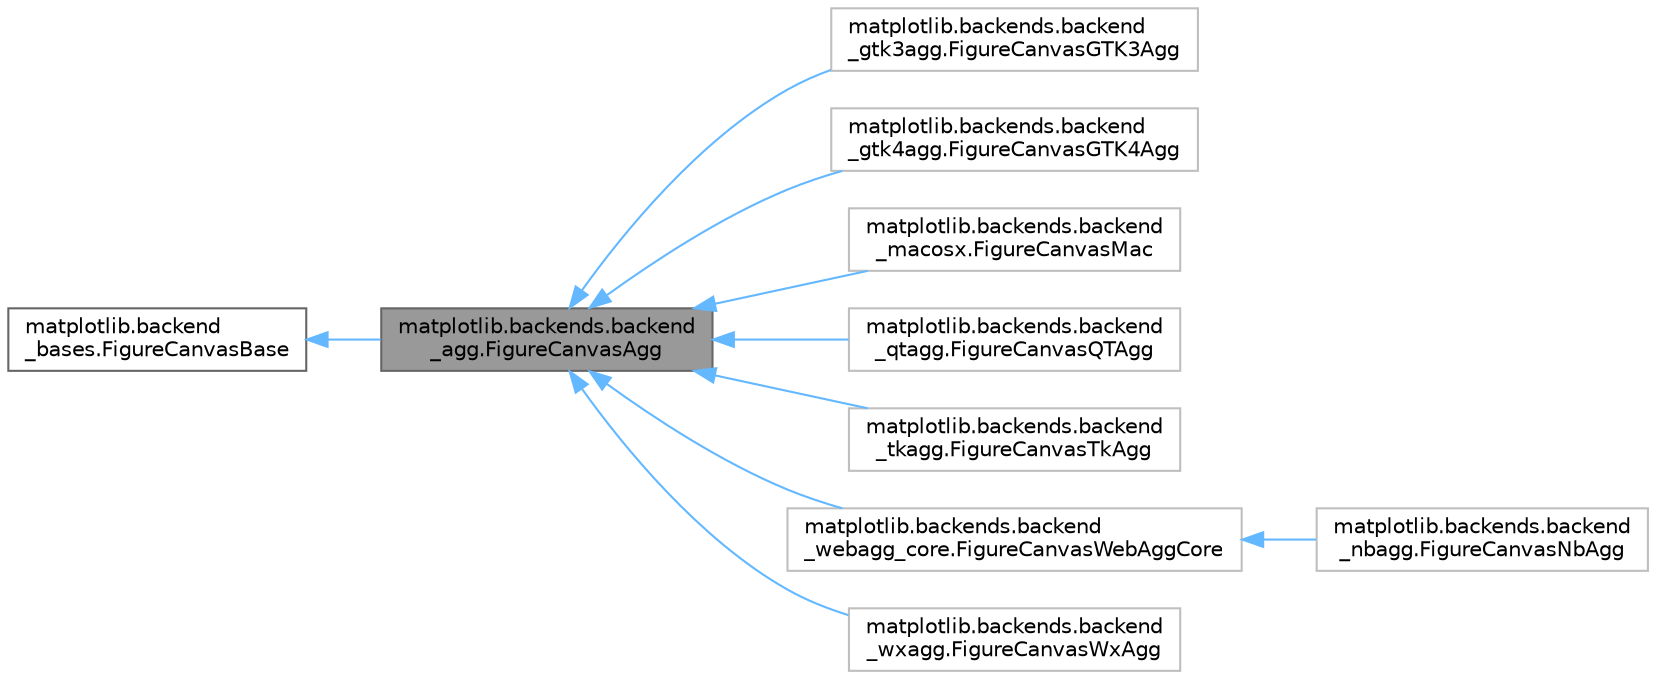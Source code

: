 digraph "matplotlib.backends.backend_agg.FigureCanvasAgg"
{
 // LATEX_PDF_SIZE
  bgcolor="transparent";
  edge [fontname=Helvetica,fontsize=10,labelfontname=Helvetica,labelfontsize=10];
  node [fontname=Helvetica,fontsize=10,shape=box,height=0.2,width=0.4];
  rankdir="LR";
  Node1 [id="Node000001",label="matplotlib.backends.backend\l_agg.FigureCanvasAgg",height=0.2,width=0.4,color="gray40", fillcolor="grey60", style="filled", fontcolor="black",tooltip=" "];
  Node2 -> Node1 [id="edge10_Node000001_Node000002",dir="back",color="steelblue1",style="solid",tooltip=" "];
  Node2 [id="Node000002",label="matplotlib.backend\l_bases.FigureCanvasBase",height=0.2,width=0.4,color="gray40", fillcolor="white", style="filled",URL="$d9/d5f/classmatplotlib_1_1backend__bases_1_1FigureCanvasBase.html",tooltip=" "];
  Node1 -> Node3 [id="edge11_Node000001_Node000003",dir="back",color="steelblue1",style="solid",tooltip=" "];
  Node3 [id="Node000003",label="matplotlib.backends.backend\l_gtk3agg.FigureCanvasGTK3Agg",height=0.2,width=0.4,color="grey75", fillcolor="white", style="filled",URL="$d5/d2c/classmatplotlib_1_1backends_1_1backend__gtk3agg_1_1FigureCanvasGTK3Agg.html",tooltip=" "];
  Node1 -> Node4 [id="edge12_Node000001_Node000004",dir="back",color="steelblue1",style="solid",tooltip=" "];
  Node4 [id="Node000004",label="matplotlib.backends.backend\l_gtk4agg.FigureCanvasGTK4Agg",height=0.2,width=0.4,color="grey75", fillcolor="white", style="filled",URL="$dc/da2/classmatplotlib_1_1backends_1_1backend__gtk4agg_1_1FigureCanvasGTK4Agg.html",tooltip=" "];
  Node1 -> Node5 [id="edge13_Node000001_Node000005",dir="back",color="steelblue1",style="solid",tooltip=" "];
  Node5 [id="Node000005",label="matplotlib.backends.backend\l_macosx.FigureCanvasMac",height=0.2,width=0.4,color="grey75", fillcolor="white", style="filled",URL="$dc/db9/classmatplotlib_1_1backends_1_1backend__macosx_1_1FigureCanvasMac.html",tooltip=" "];
  Node1 -> Node6 [id="edge14_Node000001_Node000006",dir="back",color="steelblue1",style="solid",tooltip=" "];
  Node6 [id="Node000006",label="matplotlib.backends.backend\l_qtagg.FigureCanvasQTAgg",height=0.2,width=0.4,color="grey75", fillcolor="white", style="filled",URL="$d2/d88/classmatplotlib_1_1backends_1_1backend__qtagg_1_1FigureCanvasQTAgg.html",tooltip=" "];
  Node1 -> Node7 [id="edge15_Node000001_Node000007",dir="back",color="steelblue1",style="solid",tooltip=" "];
  Node7 [id="Node000007",label="matplotlib.backends.backend\l_tkagg.FigureCanvasTkAgg",height=0.2,width=0.4,color="grey75", fillcolor="white", style="filled",URL="$d3/d6c/classmatplotlib_1_1backends_1_1backend__tkagg_1_1FigureCanvasTkAgg.html",tooltip=" "];
  Node1 -> Node8 [id="edge16_Node000001_Node000008",dir="back",color="steelblue1",style="solid",tooltip=" "];
  Node8 [id="Node000008",label="matplotlib.backends.backend\l_webagg_core.FigureCanvasWebAggCore",height=0.2,width=0.4,color="grey75", fillcolor="white", style="filled",URL="$de/df7/classmatplotlib_1_1backends_1_1backend__webagg__core_1_1FigureCanvasWebAggCore.html",tooltip=" "];
  Node8 -> Node9 [id="edge17_Node000008_Node000009",dir="back",color="steelblue1",style="solid",tooltip=" "];
  Node9 [id="Node000009",label="matplotlib.backends.backend\l_nbagg.FigureCanvasNbAgg",height=0.2,width=0.4,color="grey75", fillcolor="white", style="filled",URL="$dd/db9/classmatplotlib_1_1backends_1_1backend__nbagg_1_1FigureCanvasNbAgg.html",tooltip=" "];
  Node1 -> Node10 [id="edge18_Node000001_Node000010",dir="back",color="steelblue1",style="solid",tooltip=" "];
  Node10 [id="Node000010",label="matplotlib.backends.backend\l_wxagg.FigureCanvasWxAgg",height=0.2,width=0.4,color="grey75", fillcolor="white", style="filled",URL="$d3/d75/classmatplotlib_1_1backends_1_1backend__wxagg_1_1FigureCanvasWxAgg.html",tooltip=" "];
}

